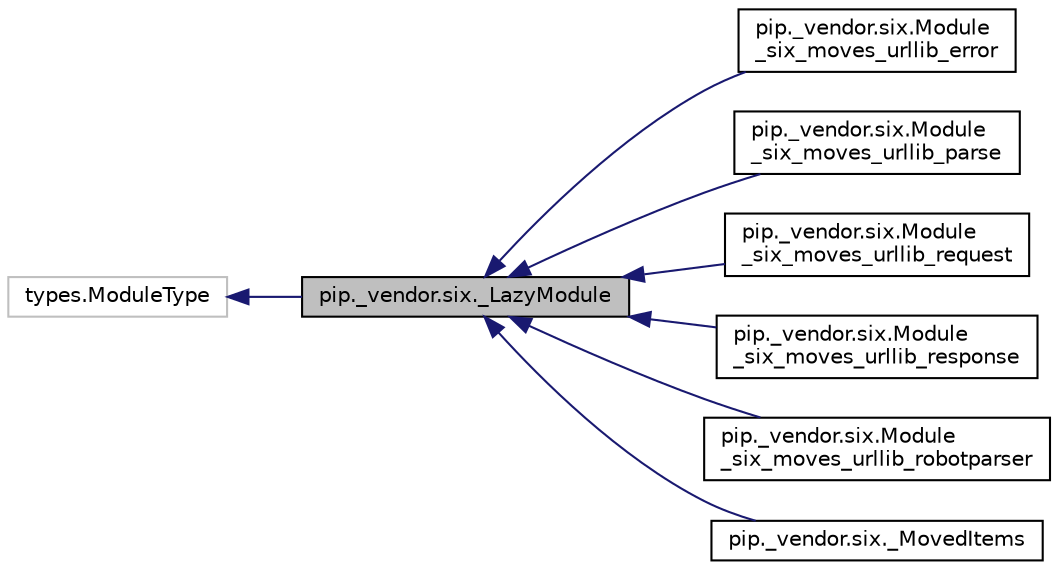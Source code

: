 digraph "pip._vendor.six._LazyModule"
{
 // LATEX_PDF_SIZE
  edge [fontname="Helvetica",fontsize="10",labelfontname="Helvetica",labelfontsize="10"];
  node [fontname="Helvetica",fontsize="10",shape=record];
  rankdir="LR";
  Node1 [label="pip._vendor.six._LazyModule",height=0.2,width=0.4,color="black", fillcolor="grey75", style="filled", fontcolor="black",tooltip=" "];
  Node2 -> Node1 [dir="back",color="midnightblue",fontsize="10",style="solid",fontname="Helvetica"];
  Node2 [label="types.ModuleType",height=0.2,width=0.4,color="grey75", fillcolor="white", style="filled",tooltip=" "];
  Node1 -> Node3 [dir="back",color="midnightblue",fontsize="10",style="solid",fontname="Helvetica"];
  Node3 [label="pip._vendor.six.Module\l_six_moves_urllib_error",height=0.2,width=0.4,color="black", fillcolor="white", style="filled",URL="$classpip_1_1__vendor_1_1six_1_1Module__six__moves__urllib__error.html",tooltip=" "];
  Node1 -> Node4 [dir="back",color="midnightblue",fontsize="10",style="solid",fontname="Helvetica"];
  Node4 [label="pip._vendor.six.Module\l_six_moves_urllib_parse",height=0.2,width=0.4,color="black", fillcolor="white", style="filled",URL="$classpip_1_1__vendor_1_1six_1_1Module__six__moves__urllib__parse.html",tooltip=" "];
  Node1 -> Node5 [dir="back",color="midnightblue",fontsize="10",style="solid",fontname="Helvetica"];
  Node5 [label="pip._vendor.six.Module\l_six_moves_urllib_request",height=0.2,width=0.4,color="black", fillcolor="white", style="filled",URL="$classpip_1_1__vendor_1_1six_1_1Module__six__moves__urllib__request.html",tooltip=" "];
  Node1 -> Node6 [dir="back",color="midnightblue",fontsize="10",style="solid",fontname="Helvetica"];
  Node6 [label="pip._vendor.six.Module\l_six_moves_urllib_response",height=0.2,width=0.4,color="black", fillcolor="white", style="filled",URL="$classpip_1_1__vendor_1_1six_1_1Module__six__moves__urllib__response.html",tooltip=" "];
  Node1 -> Node7 [dir="back",color="midnightblue",fontsize="10",style="solid",fontname="Helvetica"];
  Node7 [label="pip._vendor.six.Module\l_six_moves_urllib_robotparser",height=0.2,width=0.4,color="black", fillcolor="white", style="filled",URL="$classpip_1_1__vendor_1_1six_1_1Module__six__moves__urllib__robotparser.html",tooltip=" "];
  Node1 -> Node8 [dir="back",color="midnightblue",fontsize="10",style="solid",fontname="Helvetica"];
  Node8 [label="pip._vendor.six._MovedItems",height=0.2,width=0.4,color="black", fillcolor="white", style="filled",URL="$classpip_1_1__vendor_1_1six_1_1__MovedItems.html",tooltip=" "];
}
